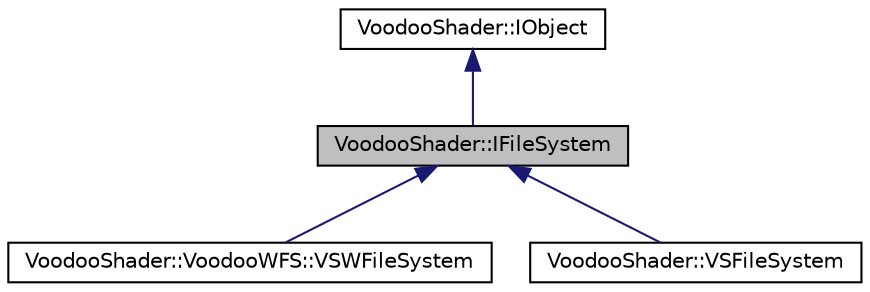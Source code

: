 digraph G
{
  edge [fontname="Helvetica",fontsize="10",labelfontname="Helvetica",labelfontsize="10"];
  node [fontname="Helvetica",fontsize="10",shape=record];
  Node1 [label="VoodooShader::IFileSystem",height=0.2,width=0.4,color="black", fillcolor="grey75", style="filled" fontcolor="black"];
  Node2 -> Node1 [dir="back",color="midnightblue",fontsize="10",style="solid",fontname="Helvetica"];
  Node2 [label="VoodooShader::IObject",height=0.2,width=0.4,color="black", fillcolor="white", style="filled",URL="$class_voodoo_shader_1_1_i_object.html",tooltip="Defines a simple interface all Voodoo objects from dynamic modules must inherit."];
  Node1 -> Node3 [dir="back",color="midnightblue",fontsize="10",style="solid",fontname="Helvetica"];
  Node3 [label="VoodooShader::VoodooWFS::VSWFileSystem",height=0.2,width=0.4,color="black", fillcolor="white", style="filled",URL="$class_voodoo_shader_1_1_voodoo_w_f_s_1_1_v_s_w_file_system.html",tooltip="Provides a unified file management system for loading shaders and other resources."];
  Node1 -> Node4 [dir="back",color="midnightblue",fontsize="10",style="solid",fontname="Helvetica"];
  Node4 [label="VoodooShader::VSFileSystem",height=0.2,width=0.4,color="black", fillcolor="white", style="filled",URL="$class_voodoo_shader_1_1_v_s_file_system.html"];
}
